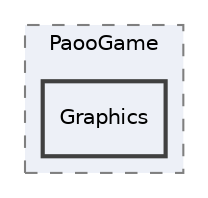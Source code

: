 digraph "src/PaooGame/Graphics"
{
 // INTERACTIVE_SVG=YES
 // LATEX_PDF_SIZE
  edge [fontname="Helvetica",fontsize="10",labelfontname="Helvetica",labelfontsize="10"];
  node [fontname="Helvetica",fontsize="10",shape=record];
  compound=true
  subgraph clusterdir_73dcbc268d0d3d696219e75ad3bc0ad1 {
    graph [ bgcolor="#edf0f7", pencolor="grey50", style="filled,dashed,", label="PaooGame", fontname="Helvetica", fontsize="10", URL="dir_73dcbc268d0d3d696219e75ad3bc0ad1.html"]
  dir_079fba58b3cfc3fe8ba37163d7c7c024 [shape=box, label="Graphics", style="filled,bold,", fillcolor="#edf0f7", color="grey25", URL="dir_079fba58b3cfc3fe8ba37163d7c7c024.html"];
  }
}
